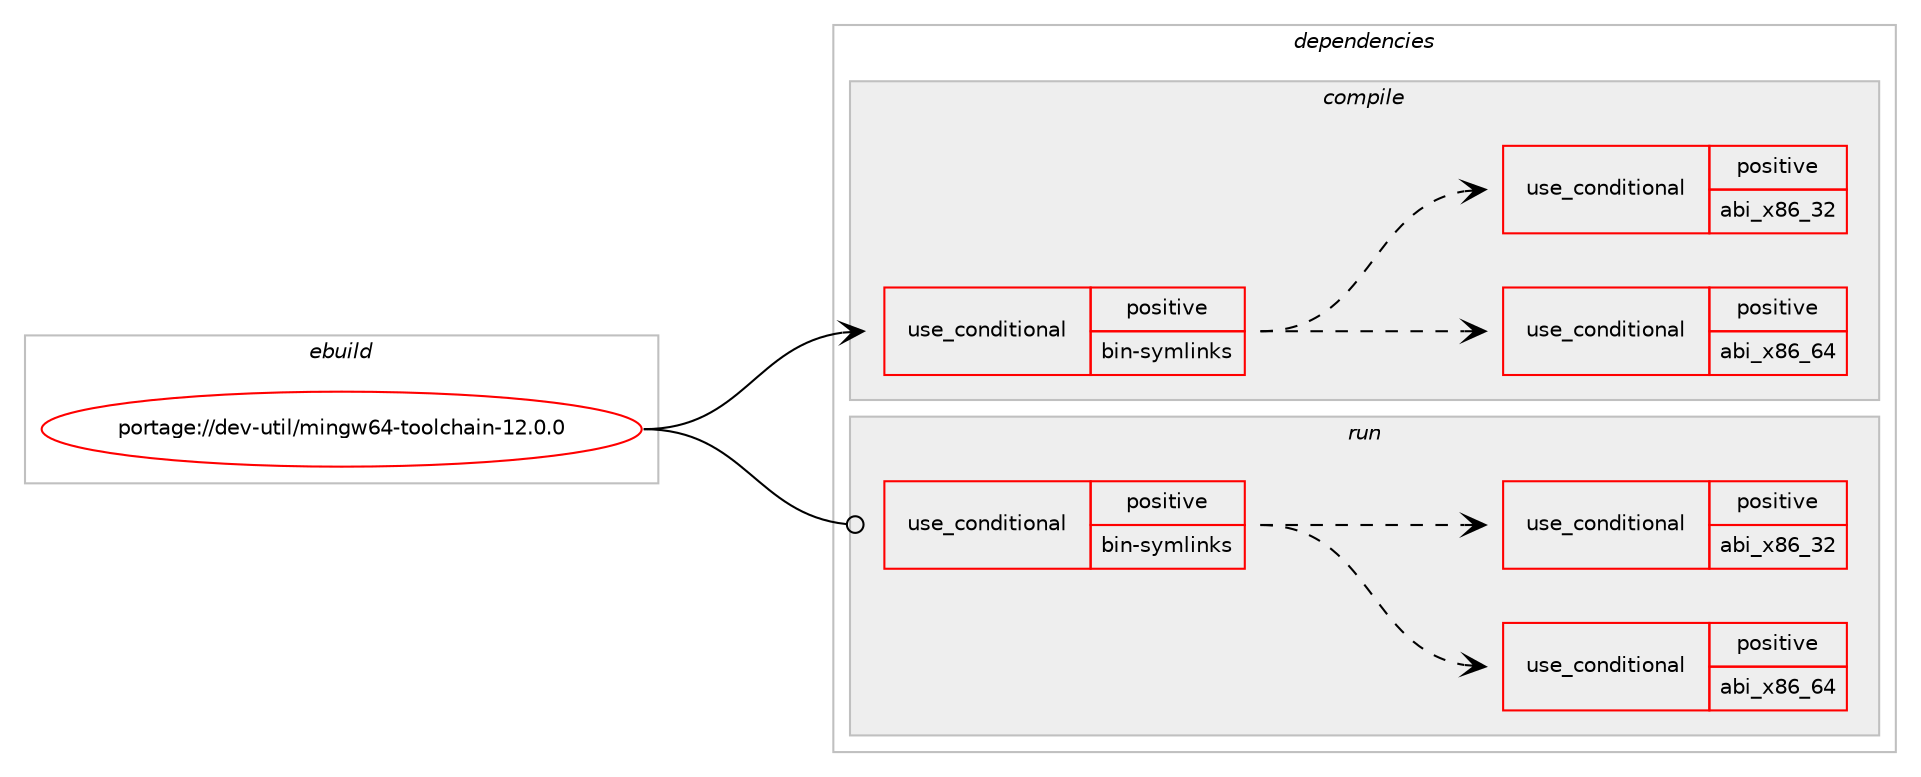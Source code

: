 digraph prolog {

# *************
# Graph options
# *************

newrank=true;
concentrate=true;
compound=true;
graph [rankdir=LR,fontname=Helvetica,fontsize=10,ranksep=1.5];#, ranksep=2.5, nodesep=0.2];
edge  [arrowhead=vee];
node  [fontname=Helvetica,fontsize=10];

# **********
# The ebuild
# **********

subgraph cluster_leftcol {
color=gray;
rank=same;
label=<<i>ebuild</i>>;
id [label="portage://dev-util/mingw64-toolchain-12.0.0", color=red, width=4, href="../dev-util/mingw64-toolchain-12.0.0.svg"];
}

# ****************
# The dependencies
# ****************

subgraph cluster_midcol {
color=gray;
label=<<i>dependencies</i>>;
subgraph cluster_compile {
fillcolor="#eeeeee";
style=filled;
label=<<i>compile</i>>;
subgraph cond59589 {
dependency111048 [label=<<TABLE BORDER="0" CELLBORDER="1" CELLSPACING="0" CELLPADDING="4"><TR><TD ROWSPAN="3" CELLPADDING="10">use_conditional</TD></TR><TR><TD>positive</TD></TR><TR><TD>bin-symlinks</TD></TR></TABLE>>, shape=none, color=red];
subgraph cond59590 {
dependency111049 [label=<<TABLE BORDER="0" CELLBORDER="1" CELLSPACING="0" CELLPADDING="4"><TR><TD ROWSPAN="3" CELLPADDING="10">use_conditional</TD></TR><TR><TD>positive</TD></TR><TR><TD>abi_x86_64</TD></TR></TABLE>>, shape=none, color=red];
# *** BEGIN UNKNOWN DEPENDENCY TYPE (TODO) ***
# dependency111049 -> package_dependency(portage://dev-util/mingw64-toolchain-12.0.0,install,weak,cross-x86_64-w64-mingw32,binutils,none,[,,],[],[])
# *** END UNKNOWN DEPENDENCY TYPE (TODO) ***

# *** BEGIN UNKNOWN DEPENDENCY TYPE (TODO) ***
# dependency111049 -> package_dependency(portage://dev-util/mingw64-toolchain-12.0.0,install,weak,cross-x86_64-w64-mingw32,gcc,none,[,,],[],[])
# *** END UNKNOWN DEPENDENCY TYPE (TODO) ***

}
dependency111048:e -> dependency111049:w [weight=20,style="dashed",arrowhead="vee"];
subgraph cond59591 {
dependency111050 [label=<<TABLE BORDER="0" CELLBORDER="1" CELLSPACING="0" CELLPADDING="4"><TR><TD ROWSPAN="3" CELLPADDING="10">use_conditional</TD></TR><TR><TD>positive</TD></TR><TR><TD>abi_x86_32</TD></TR></TABLE>>, shape=none, color=red];
# *** BEGIN UNKNOWN DEPENDENCY TYPE (TODO) ***
# dependency111050 -> package_dependency(portage://dev-util/mingw64-toolchain-12.0.0,install,weak,cross-i686-w64-mingw32,binutils,none,[,,],[],[])
# *** END UNKNOWN DEPENDENCY TYPE (TODO) ***

# *** BEGIN UNKNOWN DEPENDENCY TYPE (TODO) ***
# dependency111050 -> package_dependency(portage://dev-util/mingw64-toolchain-12.0.0,install,weak,cross-i686-w64-mingw32,gcc,none,[,,],[],[])
# *** END UNKNOWN DEPENDENCY TYPE (TODO) ***

}
dependency111048:e -> dependency111050:w [weight=20,style="dashed",arrowhead="vee"];
}
id:e -> dependency111048:w [weight=20,style="solid",arrowhead="vee"];
# *** BEGIN UNKNOWN DEPENDENCY TYPE (TODO) ***
# id -> package_dependency(portage://dev-util/mingw64-toolchain-12.0.0,install,no,dev-libs,gmp,none,[,,],any_same_slot,[])
# *** END UNKNOWN DEPENDENCY TYPE (TODO) ***

# *** BEGIN UNKNOWN DEPENDENCY TYPE (TODO) ***
# id -> package_dependency(portage://dev-util/mingw64-toolchain-12.0.0,install,no,dev-libs,mpc,none,[,,],any_same_slot,[])
# *** END UNKNOWN DEPENDENCY TYPE (TODO) ***

# *** BEGIN UNKNOWN DEPENDENCY TYPE (TODO) ***
# id -> package_dependency(portage://dev-util/mingw64-toolchain-12.0.0,install,no,dev-libs,mpfr,none,[,,],any_same_slot,[])
# *** END UNKNOWN DEPENDENCY TYPE (TODO) ***

# *** BEGIN UNKNOWN DEPENDENCY TYPE (TODO) ***
# id -> package_dependency(portage://dev-util/mingw64-toolchain-12.0.0,install,no,sys-libs,zlib,none,[,,],any_same_slot,[])
# *** END UNKNOWN DEPENDENCY TYPE (TODO) ***

# *** BEGIN UNKNOWN DEPENDENCY TYPE (TODO) ***
# id -> package_dependency(portage://dev-util/mingw64-toolchain-12.0.0,install,no,virtual,libiconv,none,[,,],[],[])
# *** END UNKNOWN DEPENDENCY TYPE (TODO) ***

}
subgraph cluster_compileandrun {
fillcolor="#eeeeee";
style=filled;
label=<<i>compile and run</i>>;
}
subgraph cluster_run {
fillcolor="#eeeeee";
style=filled;
label=<<i>run</i>>;
subgraph cond59592 {
dependency111051 [label=<<TABLE BORDER="0" CELLBORDER="1" CELLSPACING="0" CELLPADDING="4"><TR><TD ROWSPAN="3" CELLPADDING="10">use_conditional</TD></TR><TR><TD>positive</TD></TR><TR><TD>bin-symlinks</TD></TR></TABLE>>, shape=none, color=red];
subgraph cond59593 {
dependency111052 [label=<<TABLE BORDER="0" CELLBORDER="1" CELLSPACING="0" CELLPADDING="4"><TR><TD ROWSPAN="3" CELLPADDING="10">use_conditional</TD></TR><TR><TD>positive</TD></TR><TR><TD>abi_x86_64</TD></TR></TABLE>>, shape=none, color=red];
# *** BEGIN UNKNOWN DEPENDENCY TYPE (TODO) ***
# dependency111052 -> package_dependency(portage://dev-util/mingw64-toolchain-12.0.0,run,weak,cross-x86_64-w64-mingw32,binutils,none,[,,],[],[])
# *** END UNKNOWN DEPENDENCY TYPE (TODO) ***

# *** BEGIN UNKNOWN DEPENDENCY TYPE (TODO) ***
# dependency111052 -> package_dependency(portage://dev-util/mingw64-toolchain-12.0.0,run,weak,cross-x86_64-w64-mingw32,gcc,none,[,,],[],[])
# *** END UNKNOWN DEPENDENCY TYPE (TODO) ***

}
dependency111051:e -> dependency111052:w [weight=20,style="dashed",arrowhead="vee"];
subgraph cond59594 {
dependency111053 [label=<<TABLE BORDER="0" CELLBORDER="1" CELLSPACING="0" CELLPADDING="4"><TR><TD ROWSPAN="3" CELLPADDING="10">use_conditional</TD></TR><TR><TD>positive</TD></TR><TR><TD>abi_x86_32</TD></TR></TABLE>>, shape=none, color=red];
# *** BEGIN UNKNOWN DEPENDENCY TYPE (TODO) ***
# dependency111053 -> package_dependency(portage://dev-util/mingw64-toolchain-12.0.0,run,weak,cross-i686-w64-mingw32,binutils,none,[,,],[],[])
# *** END UNKNOWN DEPENDENCY TYPE (TODO) ***

# *** BEGIN UNKNOWN DEPENDENCY TYPE (TODO) ***
# dependency111053 -> package_dependency(portage://dev-util/mingw64-toolchain-12.0.0,run,weak,cross-i686-w64-mingw32,gcc,none,[,,],[],[])
# *** END UNKNOWN DEPENDENCY TYPE (TODO) ***

}
dependency111051:e -> dependency111053:w [weight=20,style="dashed",arrowhead="vee"];
}
id:e -> dependency111051:w [weight=20,style="solid",arrowhead="odot"];
# *** BEGIN UNKNOWN DEPENDENCY TYPE (TODO) ***
# id -> package_dependency(portage://dev-util/mingw64-toolchain-12.0.0,run,no,dev-libs,gmp,none,[,,],any_same_slot,[])
# *** END UNKNOWN DEPENDENCY TYPE (TODO) ***

# *** BEGIN UNKNOWN DEPENDENCY TYPE (TODO) ***
# id -> package_dependency(portage://dev-util/mingw64-toolchain-12.0.0,run,no,dev-libs,mpc,none,[,,],any_same_slot,[])
# *** END UNKNOWN DEPENDENCY TYPE (TODO) ***

# *** BEGIN UNKNOWN DEPENDENCY TYPE (TODO) ***
# id -> package_dependency(portage://dev-util/mingw64-toolchain-12.0.0,run,no,dev-libs,mpfr,none,[,,],any_same_slot,[])
# *** END UNKNOWN DEPENDENCY TYPE (TODO) ***

# *** BEGIN UNKNOWN DEPENDENCY TYPE (TODO) ***
# id -> package_dependency(portage://dev-util/mingw64-toolchain-12.0.0,run,no,sys-libs,zlib,none,[,,],any_same_slot,[])
# *** END UNKNOWN DEPENDENCY TYPE (TODO) ***

# *** BEGIN UNKNOWN DEPENDENCY TYPE (TODO) ***
# id -> package_dependency(portage://dev-util/mingw64-toolchain-12.0.0,run,no,virtual,libiconv,none,[,,],[],[])
# *** END UNKNOWN DEPENDENCY TYPE (TODO) ***

}
}

# **************
# The candidates
# **************

subgraph cluster_choices {
rank=same;
color=gray;
label=<<i>candidates</i>>;

}

}
